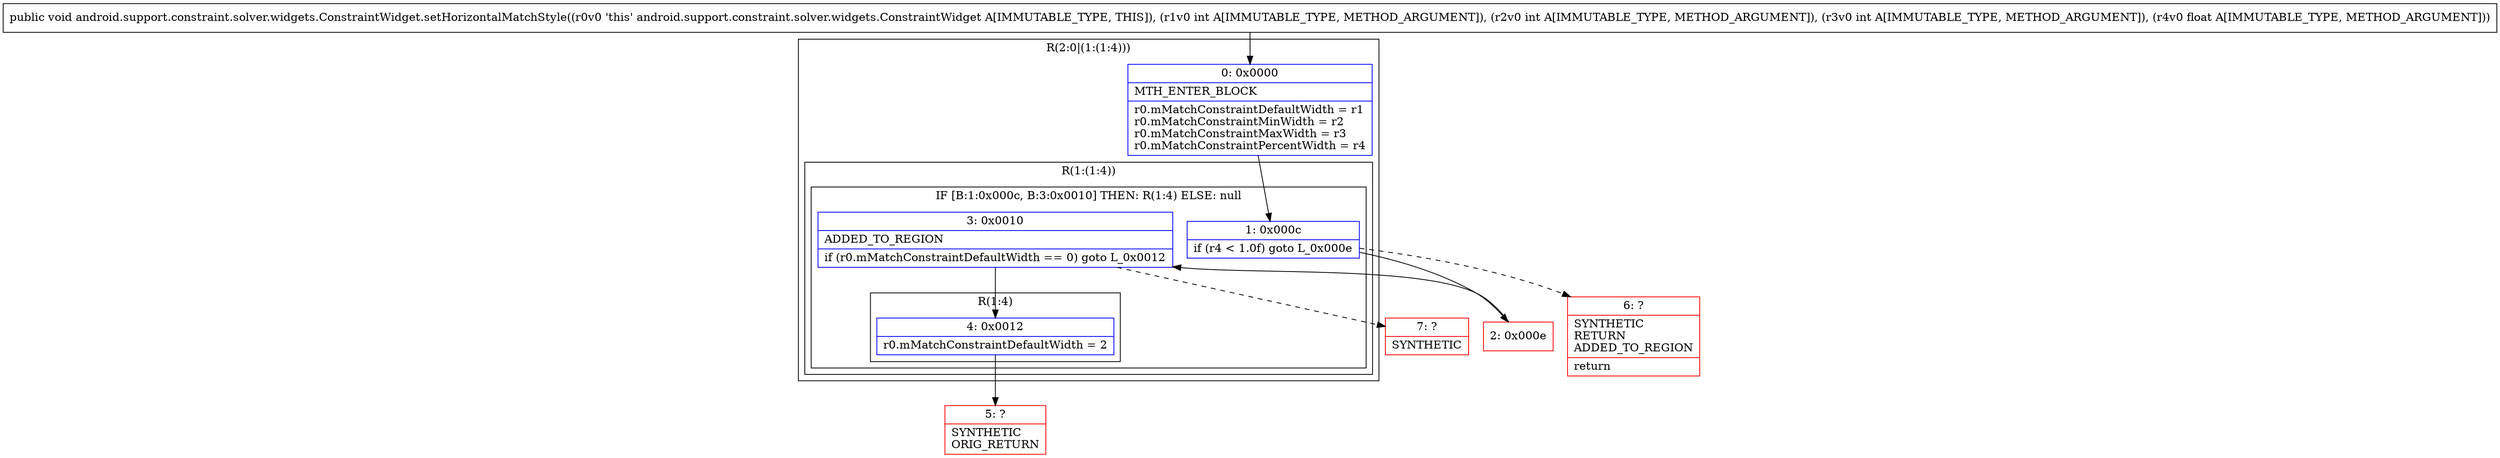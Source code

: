 digraph "CFG forandroid.support.constraint.solver.widgets.ConstraintWidget.setHorizontalMatchStyle(IIIF)V" {
subgraph cluster_Region_583223715 {
label = "R(2:0|(1:(1:4)))";
node [shape=record,color=blue];
Node_0 [shape=record,label="{0\:\ 0x0000|MTH_ENTER_BLOCK\l|r0.mMatchConstraintDefaultWidth = r1\lr0.mMatchConstraintMinWidth = r2\lr0.mMatchConstraintMaxWidth = r3\lr0.mMatchConstraintPercentWidth = r4\l}"];
subgraph cluster_Region_1341318472 {
label = "R(1:(1:4))";
node [shape=record,color=blue];
subgraph cluster_IfRegion_1403662262 {
label = "IF [B:1:0x000c, B:3:0x0010] THEN: R(1:4) ELSE: null";
node [shape=record,color=blue];
Node_1 [shape=record,label="{1\:\ 0x000c|if (r4 \< 1.0f) goto L_0x000e\l}"];
Node_3 [shape=record,label="{3\:\ 0x0010|ADDED_TO_REGION\l|if (r0.mMatchConstraintDefaultWidth == 0) goto L_0x0012\l}"];
subgraph cluster_Region_883263611 {
label = "R(1:4)";
node [shape=record,color=blue];
Node_4 [shape=record,label="{4\:\ 0x0012|r0.mMatchConstraintDefaultWidth = 2\l}"];
}
}
}
}
Node_2 [shape=record,color=red,label="{2\:\ 0x000e}"];
Node_5 [shape=record,color=red,label="{5\:\ ?|SYNTHETIC\lORIG_RETURN\l}"];
Node_6 [shape=record,color=red,label="{6\:\ ?|SYNTHETIC\lRETURN\lADDED_TO_REGION\l|return\l}"];
Node_7 [shape=record,color=red,label="{7\:\ ?|SYNTHETIC\l}"];
MethodNode[shape=record,label="{public void android.support.constraint.solver.widgets.ConstraintWidget.setHorizontalMatchStyle((r0v0 'this' android.support.constraint.solver.widgets.ConstraintWidget A[IMMUTABLE_TYPE, THIS]), (r1v0 int A[IMMUTABLE_TYPE, METHOD_ARGUMENT]), (r2v0 int A[IMMUTABLE_TYPE, METHOD_ARGUMENT]), (r3v0 int A[IMMUTABLE_TYPE, METHOD_ARGUMENT]), (r4v0 float A[IMMUTABLE_TYPE, METHOD_ARGUMENT])) }"];
MethodNode -> Node_0;
Node_0 -> Node_1;
Node_1 -> Node_2;
Node_1 -> Node_6[style=dashed];
Node_3 -> Node_4;
Node_3 -> Node_7[style=dashed];
Node_4 -> Node_5;
Node_2 -> Node_3;
}

